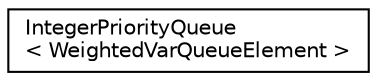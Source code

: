 digraph "Graphical Class Hierarchy"
{
 // LATEX_PDF_SIZE
  edge [fontname="Helvetica",fontsize="10",labelfontname="Helvetica",labelfontsize="10"];
  node [fontname="Helvetica",fontsize="10",shape=record];
  rankdir="LR";
  Node0 [label="IntegerPriorityQueue\l\< WeightedVarQueueElement \>",height=0.2,width=0.4,color="black", fillcolor="white", style="filled",URL="$classoperations__research_1_1_integer_priority_queue.html",tooltip=" "];
}
